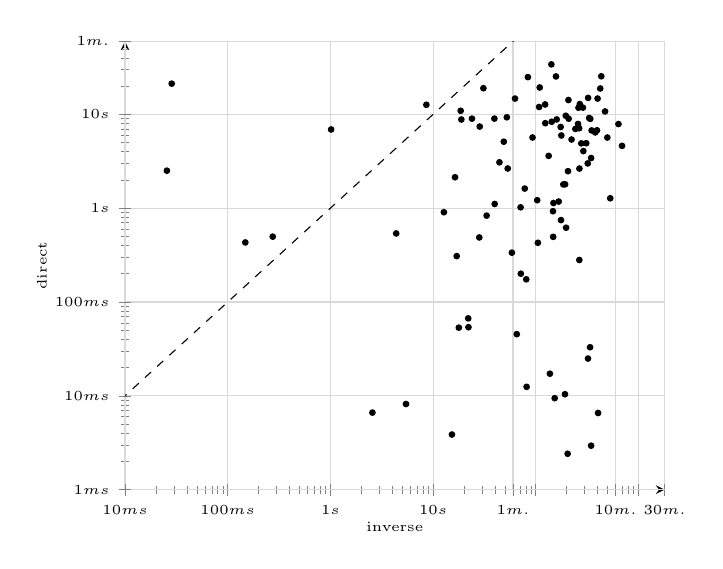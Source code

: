 \begin{tikzpicture}
\begin{axis}[
	font = \tiny,
	axis lines = left,
	axis lines = left,
	grid = major,
	grid style = {draw=gray!30},
	xmode = log,
	ymode = log,
	ymin = 1,
	ymax = 60000,
	xmin = 10,
	xmax = 1800000,
	xlabel = {inverse},
	ylabel = {direct},
	label shift = {-6pt},
	% log ticks with fixed point,
	xtick = {0.1, 1, 10, 100, 1000, 10000, 100000, 1000000, 10000000},
	ytick = {0.1, 1, 10, 100, 1000, 10000, 100000, 1000000, 10000000},
	xticklabels = \empty,
	yticklabels = \empty,
	extra x ticks = {0.1, 1, 10, 100, 1000, 10000, 60000, 600000, 1800000, 3600000},
	extra x tick labels = {$100 {\mu}s$, $1 ms$, $10 ms$, $100 ms$, $1 s$, $10 s$, $1 m.$, $10 m.$, $30 m.$, $1 h$},
	extra y ticks = {0.1, 1, 10, 100, 1000, 10000, 60000, 600000, 1800000, 3600000},
	extra y tick labels = {$100 {\mu}s$, $1 ms$, $10 ms$, $100 ms$, $1 s$, $10 s$, $1 m.$, $10 m.$, $30 m.$, $1 h$},
]
	\addplot [only marks, mark size=1pt] coordinates {
		(349872.745, 6743.479)
		(208061.859, 14202.084)
		(473159.695, 10740.747)
		(83853.573, 24934.472)
		(78150.057, 1618.343)
		(258113.424, 7905.706)
		(322751.791, 24.950)
		(196233.537, 9660.820)
		(28191.082, 487.805)
		(39559.522, 9010.734)
		(288024.445, 11798.524)
		(17820.886, 53.313)
		(141952.418, 34105.475)
		(48843.310, 5113.748)
		(1016.914, 6901.366)
		(28.508, 21243.447)
		(193234.267, 1796.261)
		(8600.335, 12651.788)
		(268569.763, 12870.201)
		(310218.503, 4922.938)
		(133589.880, 3610.550)
		(209153.841, 8988.233)
		(176078.937, 746.025)
		(434434.628, 25455.551)
		(147773.726, 494.872)
		(277636.813, 4905.713)
		(174768.466, 7339.275)
		(185633.611, 1793.733)
		(147151.617, 928.614)
		(25.589, 2511.083)
		(323641.507, 14979.317)
		(103303.857, 1217.018)
		(339666.244, 8960.962)
		(30924.148, 19001.245)
		(23921.186, 8998.562)
		(148.464, 431.509)
		(123788.464, 8055.874)
		(143044.403, 8342.869)
		(104881.124, 427.715)
		(346064.176, 3425.525)
		(379661.138, 6425.658)
		(497898.074, 5663.409)
		(265581.609, 280.439)
		(424464.598, 18881.506)
		(692430.344, 4616.944)
		(18867.075, 8807.108)
		(157312.289, 25367.694)
		(12746.732, 905.802)
		(223257.467, 5391.258)
		(93046.344, 5668.814)
		(274.450, 497.114)
		(107872.646, 11987.162)
		(243078.378, 6997.650)
		(638936.617, 7883.321)
		(264578.399, 7109.457)
		(44312.947, 3084.248)
		(81456.184, 12.468)
		(53346.835, 2648.611)
		(177530.772, 5954.497)
		(16990.986, 308.509)
		(137335.039, 17.218)
		(197444.405, 619.254)
		(15263.335, 3.870)
		(394820.266, 6764.203)
		(204314.661, 2.414)
		(260614.637, 11769.511)
		(331370.308, 9140.293)
		(266188.142, 2645.282)
		(21997.985, 66.982)
		(205977.158, 2480.528)
		(338030.836, 32.957)
		(159966.196, 8830.497)
		(39828.202, 1109.245)
		(5450.834, 8.180)
		(80791.949, 174.489)
		(71188.865, 1021.224)
		(22110.214, 53.871)
		(65396.552, 45.452)
		(28478.935, 7411.749)
		(345973.220, 2.943)
		(62822.123, 14737.685)
		(152902.165, 9.442)
		(4372.339, 537.950)
		(531401.726, 1275.815)
		(400031.388, 14736.558)
		(192575.619, 10.407)
		(148731.393, 1134.964)
		(71585.853, 200.280)
		(109292.374, 19336.225)
		(58535.643, 335.881)
		(33244.789, 833.303)
		(52292.126, 9309.841)
		(404454.118, 6.567)
		(167246.435, 1176.280)
		(290782.652, 4062.693)
		(2567.237, 6.626)
		(16355.740, 2136.919)
		(320998.979, 2999.656)
		(123390.337, 12753.021)
		(18578.458, 10918.261)
	};
	\addplot+ [mark=none, black, dashed, domain=1:1800000] {x};
\end{axis}
\end{tikzpicture}
